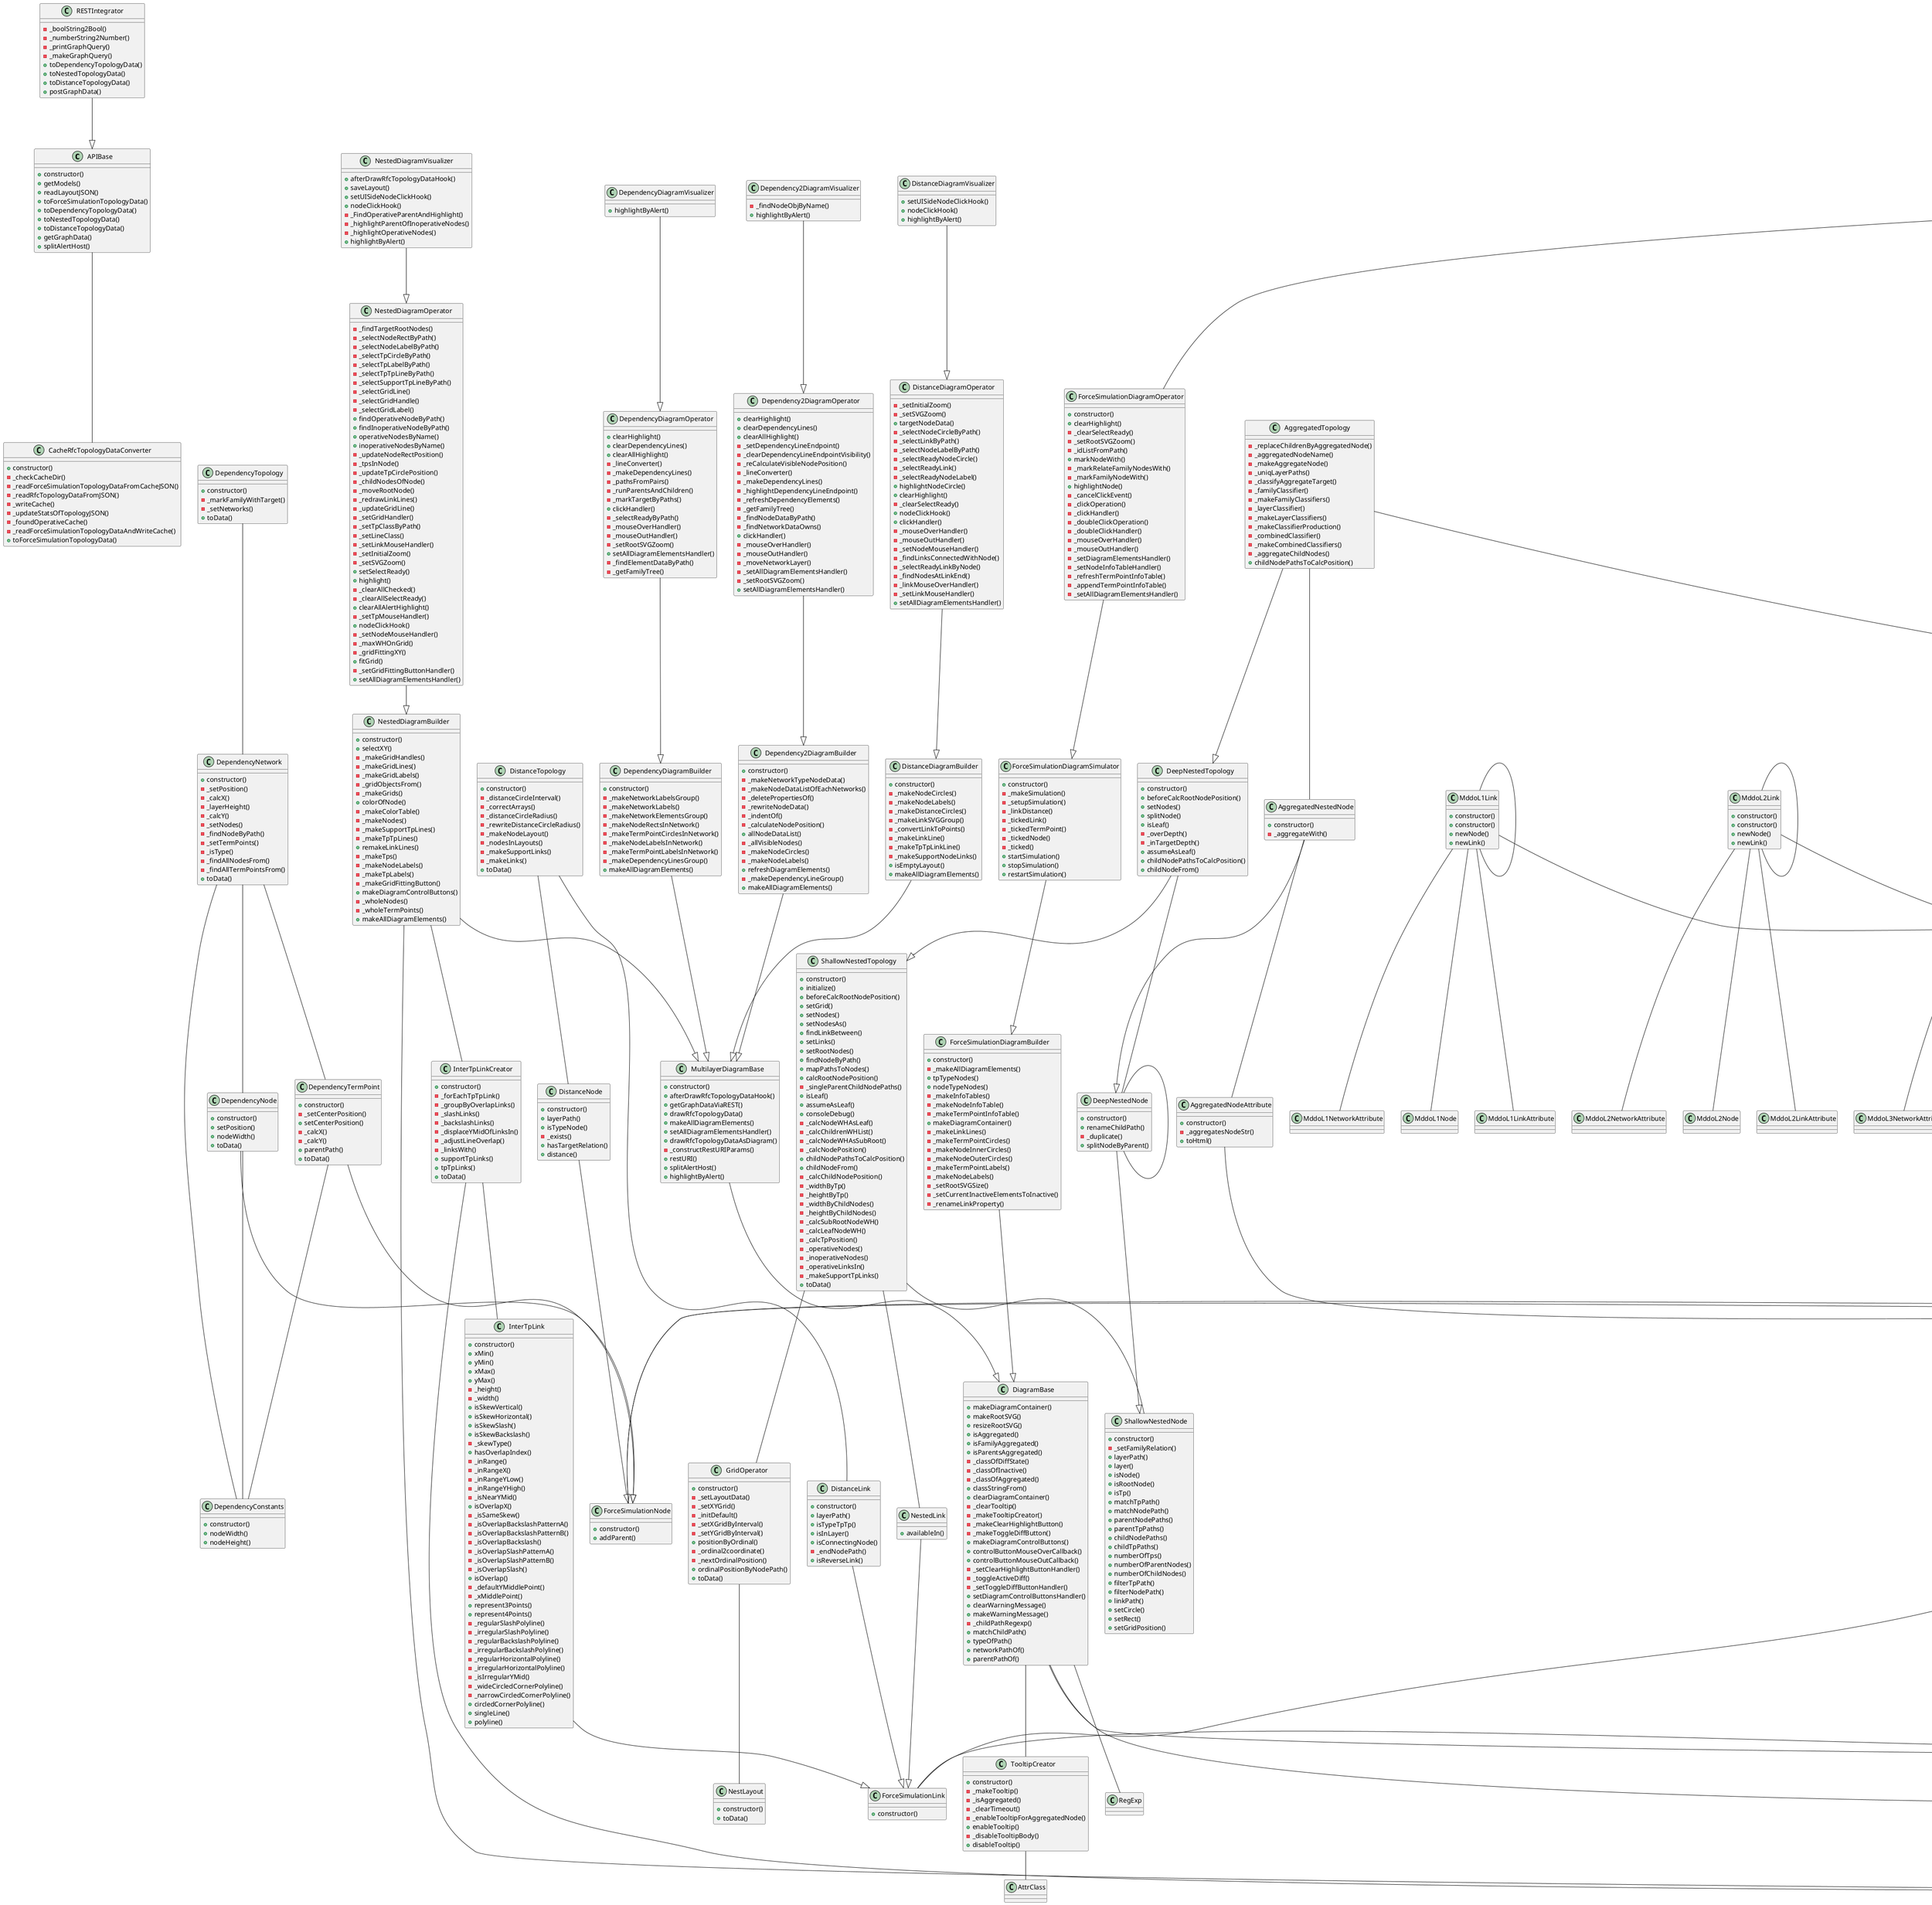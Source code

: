 @startuml
class APIBase {
    +constructor()
    +getModels()
    +readLayoutJSON()
    +toForceSimulationTopologyData()
    +toDependencyTopologyData()
    +toNestedTopologyData()
    +toDistanceTopologyData()
    +getGraphData()
    +splitAlertHost()
}
APIBase -- CacheRfcTopologyDataConverter
class CacheRfcTopologyDataConverter {
    +constructor()
    -_checkCacheDir()
    -_readForceSimulationTopologyDataFromCacheJSON()
    -_readRfcTopologyDataFromJSON()
    -_writeCache()
    -_updateStatsOfTopologyJSON()
    -_foundOperativeCache()
    -_readForceSimulationTopologyDataAndWriteCache()
    +toForceSimulationTopologyData()
}
class RESTIntegrator {
    -_boolString2Bool()
    -_numberString2Number()
    -_printGraphQuery()
    -_makeGraphQuery()
    +toDependencyTopologyData()
    +toNestedTopologyData()
    +toDistanceTopologyData()
    +postGraphData()
}
RESTIntegrator --|> APIBase
class BaseContainer {
    +sortUniq()
    +flatten()
}
BaseContainer -- Set
class DiffState {
    +constructor()
    +detect()
}
class FamilyMaker {
    -_findNodeByPath()
    -_existsFamilyInNode()
    -_findAndMarkAsFamily()
    +markFamilyWithTarget()
}
FamilyMaker --|> RelationMakerBase
FamilyMaker -- FamilyRelation
FamilyMaker -- FamilyMaker
class NeighborMaker {
    +constructor()
    +markNeighborWithTarget()
    -_findAllTpTpLinksInLayerOf()
    -_markNeighbor()
    -_findNodeByPath()
    -_findAllLinksWithoutOrigin()
    -_findAllLinksWithOrigin()
}
NeighborMaker --|> RelationMakerBase
NeighborMaker -- NeighborRelation
NeighborMaker -- NeighborMaker
class RelationMakerBase {
    +constructor()
    +findTargetNode()
    +findTargetNodeByName()
    +findTargetNodeByPath()
    +consoleDebug()
}
class DependencyConstants {
    +constructor()
    +nodeWidth()
    +nodeHeight()
}
class DependencyNetwork {
    +constructor()
    -_setPosition()
    -_calcX()
    -_layerHeight()
    -_calcY()
    -_setNodes()
    -_findNodeByPath()
    -_setTermPoints()
    -_isType()
    -_findAllNodesFrom()
    -_findAllTermPointsFrom()
    +toData()
}
DependencyNetwork -- DependencyConstants
DependencyNetwork -- DependencyNode
DependencyNetwork -- DependencyTermPoint
class DependencyNode {
    +constructor()
    +setPosition()
    +nodeWidth()
    +toData()
}
DependencyNode --|> ForceSimulationNode
DependencyNode -- DependencyConstants
class DependencyTermPoint {
    +constructor()
    -_setCenterPosition()
    +setCenterPosition()
    -_calcX()
    -_calcY()
    +parentPath()
    +toData()
}
DependencyTermPoint --|> ForceSimulationNode
DependencyTermPoint -- DependencyConstants
class DependencyTopology {
    +constructor()
    -_markFamilyWithTarget()
    -_setNetworks()
    +toData()
}
DependencyTopology -- DependencyNetwork
class DistanceLink {
    +constructor()
    +layerPath()
    +isTypeTpTp()
    +isInLayer()
    +isConnectingNode()
    -_endNodePath()
    +isReverseLink()
}
DistanceLink --|> ForceSimulationLink
class DistanceNode {
    +constructor()
    +layerPath()
    +isTypeNode()
    -_exists()
    +hasTargetRelation()
    +distance()
}
DistanceNode --|> ForceSimulationNode
class DistanceTopology {
    +constructor()
    -_distanceCircleInterval()
    -_correctArrays()
    -_distanceCircleRadius()
    -_rewriteDistanceCircleRadius()
    -_makeNodeLayout()
    -_nodesInLayouts()
    -_makeSupportLinks()
    -_makeLinks()
    +toData()
}
DistanceTopology -- DistanceNode
DistanceTopology -- DistanceLink
class ForceSimulationLink {
    +constructor()
}
class ForceSimulationNetwork {
    +constructor()
}
class ForceSimulationNode {
    +constructor()
    +addParent()
}
class ForceSimulationTopology {
    +constructor()
    -_makeNodes()
    -_findNodeByPath()
    -_makeParentRef()
    -_errorLinkEndNodeNotFound()
    -_resolveLinkRef()
    +toData()
}
ForceSimulationTopology --|> BaseContainer
ForceSimulationTopology -- RfcTopology
ForceSimulationTopology -- ForceSimulationNetwork
class AggregatedNestedNode {
    +constructor()
    -_aggregateWith()
}
AggregatedNestedNode --|> DeepNestedNode
AggregatedNestedNode -- AggregatedNodeAttribute
class AggregatedTopology {
    -_replaceChildrenByAggregatedNode()
    -_aggregatedNodeName()
    -_makeAggregateNode()
    -_uniqLayerPaths()
    -_classifyAggregateTarget()
    -_familyClassifier()
    -_makeFamilyClassifiers()
    -_layerClassifier()
    -_makeLayerClassifiers()
    -_makeClassifierProduction()
    -_combinedClassifier()
    -_makeCombinedClassifiers()
    -_aggregateChildNodes()
    +childNodePathsToCalcPosition()
}
AggregatedTopology --|> DeepNestedTopology
AggregatedTopology -- AggregatedNestedNode
AggregatedTopology -- Set
class DeepNestedNode {
    +constructor()
    +renameChildPath()
    -_duplicate()
    +splitNodeByParent()
}
DeepNestedNode --|> ShallowNestedNode
DeepNestedNode -- DeepNestedNode
class DeepNestedTopology {
    +constructor()
    +beforeCalcRootNodePosition()
    +setNodes()
    +splitNode()
    +isLeaf()
    -_overDepth()
    -_inTargetDepth()
    +assumeAsLeaf()
    +childNodePathsToCalcPosition()
    +childNodeFrom()
}
DeepNestedTopology --|> ShallowNestedTopology
DeepNestedTopology -- DeepNestedNode
class GridOperator {
    +constructor()
    -_setLayoutData()
    -_setXYGrid()
    -_initDefault()
    -_setXGridByInterval()
    -_setYGridByInterval()
    +positionByOrdinal()
    -_ordinal2coordinate()
    -_nextOrdinalPosition()
    +ordinalPositionByNodePath()
    +toData()
}
GridOperator -- NestLayout
class NestLayout {
    +constructor()
    +toData()
}
class NestedLink {
    +availableIn()
}
NestedLink --|> ForceSimulationLink
class ShallowNestedNode {
    +constructor()
    -_setFamilyRelation()
    +layerPath()
    +layer()
    +isNode()
    +isRootNode()
    +isTp()
    +matchTpPath()
    +matchNodePath()
    +parentNodePaths()
    +parentTpPaths()
    +childNodePaths()
    +childTpPaths()
    +numberOfTps()
    +numberOfParentNodes()
    +numberOfChildNodes()
    +filterTpPath()
    +filterNodePath()
    +linkPath()
    +setCircle()
    +setRect()
    +setGridPosition()
}
class ShallowNestedTopology {
    +constructor()
    +initialize()
    +beforeCalcRootNodePosition()
    +setGrid()
    +setNodes()
    +setNodesAs()
    +findLinkBetween()
    +setLinks()
    +setRootNodes()
    +findNodeByPath()
    +mapPathsToNodes()
    +calcRootNodePosition()
    -_singleParentChildNodePaths()
    +isLeaf()
    +assumeAsLeaf()
    +consoleDebug()
    -_calcNodeWHAsLeaf()
    -_calcChildrenWHList()
    -_calcNodeWHAsSubRoot()
    -_calcNodePosition()
    +childNodePathsToCalcPosition()
    +childNodeFrom()
    -_calcChildNodePosition()
    -_widthByTp()
    -_heightByTp()
    -_widthByChildNodes()
    -_heightByChildNodes()
    -_calcSubRootNodeWH()
    -_calcLeafNodeWH()
    -_calcTpPosition()
    -_operativeNodes()
    -_inoperativeNodes()
    -_operativeLinksIn()
    -_makeSupportTpLinks()
    +toData()
}
ShallowNestedTopology -- GridOperator
ShallowNestedTopology -- ShallowNestedNode
ShallowNestedTopology -- NestedLink
class RfcModelBase {
    +constructor()
    -_constructDiffState()
}
RfcModelBase --|> BaseContainer
RfcModelBase -- DiffState
class RfcL2LinkAttribute {
    +constructor()
}
RfcL2LinkAttribute --|> RfcModelBase
class RfcL3LinkAttribute {
    +constructor()
}
RfcL3LinkAttribute --|> RfcModelBase
class RfcLink {
    +constructor()
    -_constructSupportingLinks()
    +graphLink()
}
RfcLink --|> RfcModelBase
RfcLink -- RfcLinkTpRef
RfcLink -- RfcSupportingLink
RfcLink -- ForceSimulationLink
class MddoL1Link {
    +constructor()
    +constructor()
    +newNode()
    +newLink()
}
MddoL1Link --|> RfcLink
MddoL1Link -- MddoL1LinkAttribute
MddoL1Link -- MddoL1NetworkAttribute
MddoL1Link -- MddoL1Node
MddoL1Link -- MddoL1Link
class MddoL2Link {
    +constructor()
    +constructor()
    +newNode()
    +newLink()
}
MddoL2Link --|> RfcLink
MddoL2Link -- MddoL2LinkAttribute
MddoL2Link -- MddoL2NetworkAttribute
MddoL2Link -- MddoL2Node
MddoL2Link -- MddoL2Link
class MddoL3Link {
    +constructor()
    +constructor()
    +newNode()
    +newLink()
}
MddoL3Link --|> RfcLink
MddoL3Link -- MddoL3LinkAttribute
MddoL3Link -- MddoL3NetworkAttribute
MddoL3Link -- MddoL3Node
MddoL3Link -- MddoL3Link
class MddoOspfAreaLink {
    +constructor()
    +constructor()
    +newNode()
    +newLink()
}
MddoOspfAreaLink --|> RfcLink
MddoOspfAreaLink -- MddoOspfAreaLinkAttribute
MddoOspfAreaLink -- MddoOspfAreaNetworkAttribute
MddoOspfAreaLink -- MddoOspfAreaNode
MddoOspfAreaLink -- MddoOspfAreaLink
class OpsAttributeBase {
    +constructor()
    +toHtml()
    +constructor()
    +constructor()
    +constructor()
    +constructor()
}
class OpsLink {
    +constructor()
    +constructor()
    +newNode()
    +newLink()
}
OpsLink --|> RfcLink
OpsLink -- OpsLinkAttribute
OpsLink -- OpsNetworkAttribute
OpsLink -- OpsNode
OpsLink -- OpsLink
class RfcL2Link {
    +constructor()
    +constructor()
    +newNode()
    +newLink()
}
RfcL2Link --|> RfcLink
RfcL2Link -- RfcL2LinkAttribute
RfcL2Link -- RfcL2NetworkAttribute
RfcL2Link -- RfcL2Node
RfcL2Link -- RfcL2Link
class RfcL3Link {
    +constructor()
    +constructor()
    +newNode()
    +newLink()
}
RfcL3Link --|> RfcLink
RfcL3Link -- RfcL3LinkAttribute
RfcL3Link -- RfcL3NetworkAttribute
RfcL3Link -- RfcL3Node
RfcL3Link -- RfcL3Link
class RfcL2NetworkAttribute {
    +constructor()
}
RfcL2NetworkAttribute --|> RfcModelBase
class RfcL3NetworkAttribute {
    +constructor()
}
RfcL3NetworkAttribute --|> RfcModelBase
class RfcNetwork {
    +constructor()
    -_constructSupportingNetworks()
    -_makeGraphNodesAsNode()
    -_makeGraphNodesAsTp()
    +makeGraphNodes()
    -_constructNodes()
    +newNode()
    -_constructLinks()
    +newLink()
    +makeGraphLinks()
    +isTypeRfcLayer3()
    +isTypeRfcLayer2()
    +isTypeOps()
    +isTypeMddoLayer1()
    +isTypeMddoLayer2()
    +isTypeMddoLayer3()
    +isTypeMddoOspfArea()
}
RfcNetwork --|> RfcModelBase
RfcNetwork -- RfcNetworkTypes
RfcNetwork -- RfcSupportingNetwork
RfcNetwork -- RfcNode
RfcNetwork -- RfcLink
class AggregatedNodeAttribute {
    +constructor()
    -_aggregatesNodeStr()
    +toHtml()
}
AggregatedNodeAttribute --|> RfcModelBase
class MddoOspfRedistribute {
    +constructor()
    +toHtml()
}
MddoOspfRedistribute --|> RfcModelBase
class MddoStaticRoute {
    +constructor()
    +toHtml()
}
MddoStaticRoute --|> RfcModelBase
class RfcL2NodeAttribute {
    +constructor()
    +toHtml()
}
RfcL2NodeAttribute --|> RfcModelBase
class RfcL3NodeAttribute {
    +constructor()
    -_selectRouterId()
    +toHtml()
}
RfcL3NodeAttribute --|> RfcModelBase
RfcL3NodeAttribute -- RfcL3Prefix
class RfcL3Prefix {
    +constructor()
    +toHtml()
}
RfcL3Prefix --|> RfcModelBase
class RfcNode {
    +constructor()
    -_constructTermPoints()
    +newTP()
    -_constructSupportingNodes()
    +findTpByPath()
    -_makeChildren()
    +graphNode()
}
RfcNode --|> RfcModelBase
RfcNode -- RfcTermPoint
RfcNode -- RfcSupportingNode
RfcNode -- ForceSimulationNode
class RfcTermPoint {
    +constructor()
    -_constructSupportingTermPoints()
    -_makeChildren()
    +graphNode()
    +graphLink()
}
RfcTermPoint --|> RfcModelBase
RfcTermPoint -- RfcSupportingTermPoint
RfcTermPoint -- ForceSimulationNode
RfcTermPoint -- ForceSimulationLink
class RfcTopology {
    +constructor()
    +newNetwork()
}
RfcTopology --|> RfcModelBase
RfcTopology -- RfcNetwork
RfcTopology -- RfcL3Network
RfcTopology -- RfcL2Network
RfcTopology -- OpsNetwork
RfcTopology -- MddoL1Network
RfcTopology -- MddoL2Network
RfcTopology -- MddoL3Network
RfcTopology -- MddoOspfAreaNetwork
class MddoOspfNeighbor {
    +constructor()
    +toHtml()
}
MddoOspfNeighbor --|> RfcModelBase
class MddoOspfTimer {
    +constructor()
    +toHtml()
}
MddoOspfTimer --|> RfcModelBase
class RfcL2TermPointAttribute {
    +constructor()
    +toHtml()
}
RfcL2TermPointAttribute --|> RfcModelBase
RfcL2TermPointAttribute -- RfcL2VlanIdName
class RfcL3TermPointAttribute {
    +constructor()
    +toHtml()
}
RfcL3TermPointAttribute --|> RfcModelBase
class DiagramBase {
    +makeDiagramContainer()
    +makeRootSVG()
    +resizeRootSVG()
    +isAggregated()
    +isFamilyAggregated()
    +isParentsAggregated()
    -_classOfDiffState()
    -_classOfInactive()
    -_classOfAggregated()
    +classStringFrom()
    +clearDiagramContainer()
    -_clearTooltip()
    -_makeTooltipCreator()
    -_makeClearHighlightButton()
    -_makeToggleDiffButton()
    +makeDiagramControlButtons()
    +controlButtonMouseOverCallback()
    +controlButtonMouseOutCallback()
    -_setClearHighlightButtonHandler()
    -_toggleActiveDiff()
    -_setToggleDiffButtonHandler()
    +setDiagramControlButtonsHandler()
    +clearWarningMessage()
    +makeWarningMessage()
    -_childPathRegexp()
    +matchChildPath()
    +typeOfPath()
    +networkPathOf()
    +parentPathOf()
}
DiagramBase --|> BaseContainer
DiagramBase -- DiffState
DiagramBase -- TooltipCreator
DiagramBase -- RegExp
class MultilayerDiagramBase {
    +constructor()
    +afterDrawRfcTopologyDataHook()
    +getGraphDataViaREST()
    +drawRfcTopologyData()
    +makeAllDiagramElements()
    +setAllDiagramElementsHandler()
    +drawRfcTopologyDataAsDiagram()
    -_constructRestURIParams()
    +restURI()
    +splitAlertHost()
    +highlightByAlert()
}
MultilayerDiagramBase --|> DiagramBase
class TooltipCreator {
    +constructor()
    -_makeTooltip()
    -_isAggregated()
    -_clearTimeout()
    -_enableTooltipForAggregatedNode()
    +enableTooltip()
    -_disableTooltipBody()
    +disableTooltip()
}
TooltipCreator -- AttrClass
class DependencyDiagramBuilder {
    +constructor()
    -_makeNetworkLabelsGroup()
    -_makeNetworkLabels()
    -_makeNetworkElementsGroup()
    -_makeNodeRectsInNetwork()
    -_makeTermPointCirclesInNetwork()
    -_makeNodeLabelsInNetwork()
    -_makeTermPointLabelsInNetwork()
    -_makeDependencyLinesGroup()
    +makeAllDiagramElements()
}
DependencyDiagramBuilder --|> MultilayerDiagramBase
class DependencyDiagramOperator {
    +clearHighlight()
    +clearDependencyLines()
    +clearAllHighlight()
    -_lineConverter()
    -_makeDependencyLines()
    -_pathsFromPairs()
    -_runParentsAndChildren()
    -_markTargetByPaths()
    +clickHandler()
    -_selectReadyByPath()
    -_mouseOverHandler()
    -_mouseOutHandler()
    -_setRootSVGZoom()
    +setAllDiagramElementsHandler()
    -_findElementDataByPath()
    -_getFamilyTree()
}
DependencyDiagramOperator --|> DependencyDiagramBuilder
class DependencyDiagramVisualizer {
    +highlightByAlert()
}
DependencyDiagramVisualizer --|> DependencyDiagramOperator
class Dependency2DiagramBuilder {
    +constructor()
    -_makeNetworkTypeNodeData()
    -_makeNodeDataListOfEachNetworks()
    -_deletePropertiesOf()
    -_rewriteNodeData()
    -_indentOf()
    -_calculateNodePosition()
    +allNodeDataList()
    -_allVisibleNodes()
    -_makeNodeCircles()
    -_makeNodeLabels()
    +refreshDiagramElements()
    -_makeDependencyLineGroup()
    +makeAllDiagramElements()
}
Dependency2DiagramBuilder --|> MultilayerDiagramBase
class Dependency2DiagramOperator {
    +clearHighlight()
    +clearDependencyLines()
    +clearAllHighlight()
    -_setDependencyLineEndpoint()
    -_clearDependencyLineEndpointVisibility()
    -_reCalculateVisibleNodePosition()
    -_lineConverter()
    -_makeDependencyLines()
    -_highlightDependencyLineEndpoint()
    -_refreshDependencyElements()
    -_getFamilyTree()
    -_findNodeDataByPath()
    -_findNetworkDataOwns()
    +clickHandler()
    -_mouseOverHandler()
    -_mouseOutHandler()
    -_moveNetworkLayer()
    -_setAllDiagramElementsHandler()
    -_setRootSVGZoom()
    +setAllDiagramElementsHandler()
}
Dependency2DiagramOperator --|> Dependency2DiagramBuilder
class Dependency2DiagramVisualizer {
    -_findNodeObjByName()
    +highlightByAlert()
}
Dependency2DiagramVisualizer --|> Dependency2DiagramOperator
class DistanceDiagramBuilder {
    +constructor()
    -_makeNodeCircles()
    -_makeNodeLabels()
    -_makeDistanceCircles()
    -_makeLinkSVGGroup()
    -_convertLinkToPoints()
    -_makeLinkLine()
    -_makeTpTpLinkLine()
    -_makeSupportNodeLinks()
    +isEmptyLayout()
    +makeAllDiagramElements()
}
DistanceDiagramBuilder --|> MultilayerDiagramBase
class DistanceDiagramOperator {
    -_setInitialZoom()
    -_setSVGZoom()
    +targetNodeData()
    -_selectNodeCircleByPath()
    -_selectLinkByPath()
    -_selectNodeLabelByPath()
    -_selectReadyNodeCircle()
    -_selectReadyLink()
    -_selectReadyNodeLabel()
    +highlightNodeCircle()
    +clearHighlight()
    -_clearSelectReady()
    +nodeClickHook()
    +clickHandler()
    -_mouseOverHandler()
    -_mouseOutHandler()
    -_setNodeMouseHandler()
    -_findLinksConnectedWithNode()
    -_selectReadyLinkByNode()
    -_findNodesAtLinkEnd()
    -_linkMouseOverHandler()
    -_setLinkMouseHandler()
    +setAllDiagramElementsHandler()
}
DistanceDiagramOperator --|> DistanceDiagramBuilder
class DistanceDiagramVisualizer {
    +setUISideNodeClickHook()
    +nodeClickHook()
    +highlightByAlert()
}
DistanceDiagramVisualizer --|> DistanceDiagramOperator
class ForceSimulationDiagramBuilder {
    +constructor()
    -_makeAllDiagramElements()
    +tpTypeNodes()
    +nodeTypeNodes()
    -_makeInfoTables()
    -_makeNodeInfoTable()
    -_makeTermPointInfoTable()
    +makeDiagramContainer()
    -_makeLinkLines()
    -_makeTermPointCircles()
    -_makeNodeInnerCircles()
    -_makeNodeOuterCircles()
    -_makeTermPointLabels()
    -_makeNodeLabels()
    -_setRootSVGSize()
    -_setCurrentInactiveElementsToInactive()
    -_renameLinkProperty()
}
ForceSimulationDiagramBuilder --|> DiagramBase
class ForceSimulationDiagramOperator {
    +constructor()
    +clearHighlight()
    -_clearSelectReady()
    -_setRootSVGZoom()
    -_idListFromPath()
    +markNodeWith()
    -_markRelateFamilyNodesWith()
    -_markFamilyNodeWith()
    +highlightNode()
    -_cancelClickEvent()
    -_clickOperation()
    -_clickHandler()
    -_doubleClickOperation()
    -_doubleClickHandler()
    -_mouseOverHandler()
    -_mouseOutHandler()
    -_setDiagramElementsHandler()
    -_setNodeInfoTableHandler()
    -_refreshTermPointInfoTable()
    -_appendTermPointInfoTable()
    -_setAllDiagramElementsHandler()
}
ForceSimulationDiagramOperator --|> ForceSimulationDiagramSimulator
class PositionCache {
    +saveTopology()
    -_loadToNodeData()
    -_loadToNetwork()
    +loadToTopologyData()
}
class ForceSimulationDiagramSimulator {
    +constructor()
    -_makeSimulation()
    -_setupSimulation()
    -_linkDistance()
    -_tickedLink()
    -_tickedTermPoint()
    -_tickedNode()
    -_ticked()
    +startSimulation()
    +stopSimulation()
    +restartSimulation()
}
ForceSimulationDiagramSimulator --|> ForceSimulationDiagramBuilder
class ForceSimulationDiagramVisualizer {
    +constructor()
    +setUISideDrawRfcTopologyHook()
    -_drawRfcTopologyData()
    -_getGraphDataViaREST()
    +drawRfcTopologyData()
    -_findNodeDataByPath()
    -_clearAllDiagrams()
    -_drawNetworkDiagrams()
    -_forEachDiagramOperator()
    +clearAllHighlight()
    -_clearAllDiagramsHighlight()
    -_clearAllDiagramsWarningMessage()
    -_findDiagramOperatorByName()
    +highlightByAlert()
}
ForceSimulationDiagramVisualizer --|> BaseContainer
ForceSimulationDiagramVisualizer -- PositionCache
ForceSimulationDiagramVisualizer -- ForceSimulationDiagramOperator
class NestedDiagramBuilder {
    +constructor()
    +selectXY()
    -_makeGridHandles()
    -_makeGridLines()
    -_makeGridLabels()
    -_gridObjectsFrom()
    -_makeGrids()
    +colorOfNode()
    -_makeColorTable()
    -_makeNodes()
    -_makeSupportTpLines()
    -_makeTpTpLines()
    +remakeLinkLines()
    -_makeTps()
    -_makeNodeLabels()
    -_makeTpLabels()
    -_makeGridFittingButton()
    +makeDiagramControlButtons()
    -_wholeNodes()
    -_wholeTermPoints()
    +makeAllDiagramElements()
}
NestedDiagramBuilder --|> MultilayerDiagramBase
NestedDiagramBuilder -- Set
NestedDiagramBuilder -- InterTpLinkCreator
class InterTpLink {
    +constructor()
    +xMin()
    +yMin()
    +xMax()
    +yMax()
    -_height()
    -_width()
    +isSkewVertical()
    +isSkewHorizontal()
    +isSkewSlash()
    +isSkewBackslash()
    -_skewType()
    +hasOverlapIndex()
    -_inRange()
    -_inRangeX()
    -_inRangeYLow()
    -_inRangeYHigh()
    -_isNearYMid()
    +isOverlapX()
    -_isSameSkew()
    -_isOverlapBackslashPatternA()
    -_isOverlapBackslashPatternB()
    -_isOverlapBackslash()
    -_isOverlapSlashPatternA()
    -_isOverlapSlashPatternB()
    -_isOverlapSlash()
    +isOverlap()
    -_defaultYMiddlePoint()
    -_xMiddlePoint()
    +represent3Points()
    +represent4Points()
    -_regularSlashPolyline()
    -_irregularSlashPolyline()
    -_regularBackslashPolyline()
    -_irregularBackslashPolyline()
    -_regularHorizontalPolyline()
    -_irregularHorizontalPolyline()
    -_isIrregularYMid()
    -_wideCircledCornerPolyline()
    -_narrowCircledCornerPolyline()
    +circledCornerPolyline()
    +singleLine()
    +polyline()
}
InterTpLink --|> ForceSimulationLink
class InterTpLinkCreator {
    +constructor()
    -_forEachTpTpLink()
    -_groupByOverlapLinks()
    -_slashLinks()
    -_backslashLinks()
    -_displaceYMidOfLinksIn()
    -_adjustLineOverlap()
    -_linksWith()
    +supportTpLinks()
    +tpTpLinks()
    +toData()
}
InterTpLinkCreator -- InterTpLink
InterTpLinkCreator -- Set
class NestedDiagramOperator {
    -_findTargetRootNodes()
    -_selectNodeRectByPath()
    -_selectNodeLabelByPath()
    -_selectTpCircleByPath()
    -_selectTpLabelByPath()
    -_selectTpTpLineByPath()
    -_selectSupportTpLineByPath()
    -_selectGridLine()
    -_selectGridHandle()
    -_selectGridLabel()
    +findOperativeNodeByPath()
    +findInoperativeNodeByPath()
    +operativeNodesByName()
    +inoperativeNodesByName()
    -_updateNodeRectPosition()
    -_tpsInNode()
    -_updateTpCirclePosition()
    -_childNodesOfNode()
    -_moveRootNode()
    -_redrawLinkLines()
    -_updateGridLine()
    -_setGridHandler()
    -_setTpClassByPath()
    -_setLineClass()
    -_setLinkMouseHandler()
    -_setInitialZoom()
    -_setSVGZoom()
    +setSelectReady()
    +highlight()
    -_clearAllChecked()
    -_clearAllSelectReady()
    +clearAllAlertHighlight()
    -_setTpMouseHandler()
    +nodeClickHook()
    -_setNodeMouseHandler()
    -_maxWHOnGrid()
    -_gridFittingXY()
    +fitGrid()
    -_setGridFittingButtonHandler()
    +setAllDiagramElementsHandler()
}
NestedDiagramOperator --|> NestedDiagramBuilder
class NestedDiagramVisualizer {
    +afterDrawRfcTopologyDataHook()
    +saveLayout()
    +setUISideNodeClickHook()
    +nodeClickHook()
    -_FindOperativeParentAndHighlight()
    -_highlightParentOfInoperativeNodes()
    -_highlightOperativeNodes()
    +highlightByAlert()
}
NestedDiagramVisualizer --|> NestedDiagramOperator
@enduml
